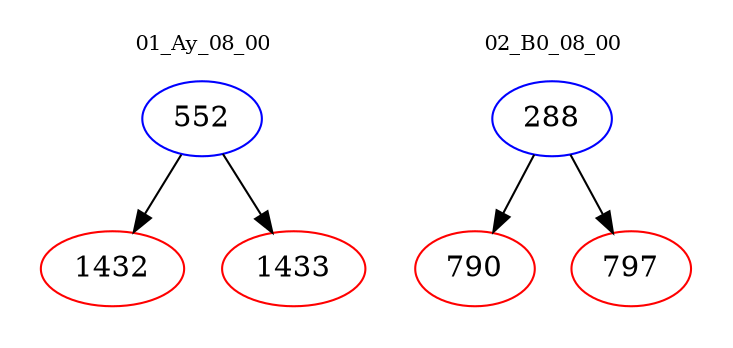 digraph{
subgraph cluster_0 {
color = white
label = "01_Ay_08_00";
fontsize=10;
T0_552 [label="552", color="blue"]
T0_552 -> T0_1432 [color="black"]
T0_1432 [label="1432", color="red"]
T0_552 -> T0_1433 [color="black"]
T0_1433 [label="1433", color="red"]
}
subgraph cluster_1 {
color = white
label = "02_B0_08_00";
fontsize=10;
T1_288 [label="288", color="blue"]
T1_288 -> T1_790 [color="black"]
T1_790 [label="790", color="red"]
T1_288 -> T1_797 [color="black"]
T1_797 [label="797", color="red"]
}
}
